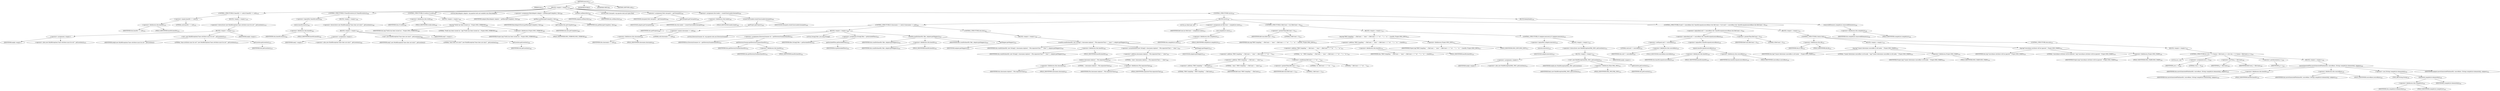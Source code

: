 digraph "execute" {  
"737" [label = <(METHOD,execute)<SUB>477</SUB>> ]
"42" [label = <(PARAM,this)<SUB>477</SUB>> ]
"738" [label = <(BLOCK,&lt;empty&gt;,&lt;empty&gt;)<SUB>477</SUB>> ]
"739" [label = <(CONTROL_STRUCTURE,if (baseDir == null),if (baseDir == null))<SUB>478</SUB>> ]
"740" [label = <(&lt;operator&gt;.equals,baseDir == null)<SUB>478</SUB>> ]
"741" [label = <(&lt;operator&gt;.fieldAccess,this.baseDir)<SUB>478</SUB>> ]
"742" [label = <(IDENTIFIER,this,baseDir == null)<SUB>478</SUB>> ]
"743" [label = <(FIELD_IDENTIFIER,baseDir,baseDir)<SUB>478</SUB>> ]
"744" [label = <(LITERAL,null,baseDir == null)<SUB>478</SUB>> ]
"745" [label = <(BLOCK,&lt;empty&gt;,&lt;empty&gt;)<SUB>478</SUB>> ]
"746" [label = <(&lt;operator&gt;.throw,throw new BuildException(&quot;base attribute must be set!&quot;, getLocation());)<SUB>479</SUB>> ]
"747" [label = <(BLOCK,&lt;empty&gt;,&lt;empty&gt;)<SUB>479</SUB>> ]
"748" [label = <(&lt;operator&gt;.assignment,&lt;empty&gt;)> ]
"749" [label = <(IDENTIFIER,$obj6,&lt;empty&gt;)> ]
"750" [label = <(&lt;operator&gt;.alloc,new BuildException(&quot;base attribute must be set!&quot;, getLocation()))<SUB>479</SUB>> ]
"751" [label = <(&lt;init&gt;,new BuildException(&quot;base attribute must be set!&quot;, getLocation()))<SUB>479</SUB>> ]
"752" [label = <(IDENTIFIER,$obj6,new BuildException(&quot;base attribute must be set!&quot;, getLocation()))> ]
"753" [label = <(LITERAL,&quot;base attribute must be set!&quot;,new BuildException(&quot;base attribute must be set!&quot;, getLocation()))<SUB>479</SUB>> ]
"754" [label = <(getLocation,getLocation())<SUB>479</SUB>> ]
"41" [label = <(IDENTIFIER,this,getLocation())<SUB>479</SUB>> ]
"755" [label = <(IDENTIFIER,$obj6,&lt;empty&gt;)> ]
"756" [label = <(CONTROL_STRUCTURE,if (!baseDir.exists()),if (!baseDir.exists()))<SUB>481</SUB>> ]
"757" [label = <(&lt;operator&gt;.logicalNot,!baseDir.exists())<SUB>481</SUB>> ]
"758" [label = <(exists,baseDir.exists())<SUB>481</SUB>> ]
"759" [label = <(&lt;operator&gt;.fieldAccess,this.baseDir)<SUB>481</SUB>> ]
"760" [label = <(IDENTIFIER,this,baseDir.exists())<SUB>481</SUB>> ]
"761" [label = <(FIELD_IDENTIFIER,baseDir,baseDir)<SUB>481</SUB>> ]
"762" [label = <(BLOCK,&lt;empty&gt;,&lt;empty&gt;)<SUB>481</SUB>> ]
"763" [label = <(&lt;operator&gt;.throw,throw new BuildException(&quot;base does not exist!&quot;, getLocation());)<SUB>482</SUB>> ]
"764" [label = <(BLOCK,&lt;empty&gt;,&lt;empty&gt;)<SUB>482</SUB>> ]
"765" [label = <(&lt;operator&gt;.assignment,&lt;empty&gt;)> ]
"766" [label = <(IDENTIFIER,$obj7,&lt;empty&gt;)> ]
"767" [label = <(&lt;operator&gt;.alloc,new BuildException(&quot;base does not exist!&quot;, getLocation()))<SUB>482</SUB>> ]
"768" [label = <(&lt;init&gt;,new BuildException(&quot;base does not exist!&quot;, getLocation()))<SUB>482</SUB>> ]
"769" [label = <(IDENTIFIER,$obj7,new BuildException(&quot;base does not exist!&quot;, getLocation()))> ]
"770" [label = <(LITERAL,&quot;base does not exist!&quot;,new BuildException(&quot;base does not exist!&quot;, getLocation()))<SUB>482</SUB>> ]
"771" [label = <(getLocation,getLocation())<SUB>482</SUB>> ]
"43" [label = <(IDENTIFIER,this,getLocation())<SUB>482</SUB>> ]
"772" [label = <(IDENTIFIER,$obj7,&lt;empty&gt;)> ]
"773" [label = <(CONTROL_STRUCTURE,if (verify),if (verify))<SUB>485</SUB>> ]
"774" [label = <(&lt;operator&gt;.fieldAccess,this.verify)<SUB>485</SUB>> ]
"775" [label = <(IDENTIFIER,this,if (verify))<SUB>485</SUB>> ]
"776" [label = <(FIELD_IDENTIFIER,verify,verify)<SUB>485</SUB>> ]
"777" [label = <(BLOCK,&lt;empty&gt;,&lt;empty&gt;)<SUB>485</SUB>> ]
"778" [label = <(log,log(&quot;Verify has been turned on.&quot;, Project.MSG_VERBOSE))<SUB>486</SUB>> ]
"44" [label = <(IDENTIFIER,this,log(&quot;Verify has been turned on.&quot;, Project.MSG_VERBOSE))<SUB>486</SUB>> ]
"779" [label = <(LITERAL,&quot;Verify has been turned on.&quot;,log(&quot;Verify has been turned on.&quot;, Project.MSG_VERBOSE))<SUB>486</SUB>> ]
"780" [label = <(&lt;operator&gt;.fieldAccess,Project.MSG_VERBOSE)<SUB>486</SUB>> ]
"781" [label = <(IDENTIFIER,Project,log(&quot;Verify has been turned on.&quot;, Project.MSG_VERBOSE))<SUB>486</SUB>> ]
"782" [label = <(FIELD_IDENTIFIER,MSG_VERBOSE,MSG_VERBOSE)<SUB>486</SUB>> ]
"783" [label = <(LOCAL,RmicAdapter adapter: org.apache.tools.ant.taskdefs.rmic.RmicAdapter)> ]
"784" [label = <(&lt;operator&gt;.assignment,RmicAdapter adapter = getRmic(getCompiler(), this))<SUB>489</SUB>> ]
"785" [label = <(IDENTIFIER,adapter,RmicAdapter adapter = getRmic(getCompiler(), this))<SUB>489</SUB>> ]
"786" [label = <(getRmic,getRmic(getCompiler(), this))<SUB>489</SUB>> ]
"787" [label = <(IDENTIFIER,RmicAdapterFactory,getRmic(getCompiler(), this))<SUB>489</SUB>> ]
"788" [label = <(getCompiler,this.getCompiler())<SUB>489</SUB>> ]
"45" [label = <(IDENTIFIER,this,this.getCompiler())<SUB>489</SUB>> ]
"46" [label = <(IDENTIFIER,this,getRmic(getCompiler(), this))<SUB>489</SUB>> ]
"789" [label = <(setRmic,setRmic(this))<SUB>492</SUB>> ]
"790" [label = <(IDENTIFIER,adapter,setRmic(this))<SUB>492</SUB>> ]
"47" [label = <(IDENTIFIER,this,setRmic(this))<SUB>492</SUB>> ]
"791" [label = <(LOCAL,Path classpath: org.apache.tools.ant.types.Path)> ]
"792" [label = <(&lt;operator&gt;.assignment,Path classpath = getClasspath())<SUB>494</SUB>> ]
"793" [label = <(IDENTIFIER,classpath,Path classpath = getClasspath())<SUB>494</SUB>> ]
"794" [label = <(getClasspath,getClasspath())<SUB>494</SUB>> ]
"795" [label = <(IDENTIFIER,adapter,getClasspath())<SUB>494</SUB>> ]
"796" [label = <(&lt;operator&gt;.assignment,this.loader = createClassLoader(classpath))<SUB>495</SUB>> ]
"797" [label = <(&lt;operator&gt;.fieldAccess,this.loader)<SUB>495</SUB>> ]
"798" [label = <(IDENTIFIER,this,this.loader = createClassLoader(classpath))<SUB>495</SUB>> ]
"799" [label = <(FIELD_IDENTIFIER,loader,loader)<SUB>495</SUB>> ]
"800" [label = <(createClassLoader,createClassLoader(classpath))<SUB>495</SUB>> ]
"801" [label = <(getProject,getProject())<SUB>495</SUB>> ]
"48" [label = <(IDENTIFIER,this,getProject())<SUB>495</SUB>> ]
"802" [label = <(IDENTIFIER,classpath,createClassLoader(classpath))<SUB>495</SUB>> ]
"803" [label = <(CONTROL_STRUCTURE,try,try)<SUB>497</SUB>> ]
"804" [label = <(BLOCK,try,try)<SUB>497</SUB>> ]
"805" [label = <(CONTROL_STRUCTURE,if (classname == null),if (classname == null))<SUB>500</SUB>> ]
"806" [label = <(&lt;operator&gt;.equals,classname == null)<SUB>500</SUB>> ]
"807" [label = <(&lt;operator&gt;.fieldAccess,this.classname)<SUB>500</SUB>> ]
"808" [label = <(IDENTIFIER,this,classname == null)<SUB>500</SUB>> ]
"809" [label = <(FIELD_IDENTIFIER,classname,classname)<SUB>500</SUB>> ]
"810" [label = <(LITERAL,null,classname == null)<SUB>500</SUB>> ]
"811" [label = <(BLOCK,&lt;empty&gt;,&lt;empty&gt;)<SUB>500</SUB>> ]
"812" [label = <(LOCAL,DirectoryScanner ds: org.apache.tools.ant.DirectoryScanner)> ]
"813" [label = <(&lt;operator&gt;.assignment,DirectoryScanner ds = getDirectoryScanner(baseDir))<SUB>501</SUB>> ]
"814" [label = <(IDENTIFIER,ds,DirectoryScanner ds = getDirectoryScanner(baseDir))<SUB>501</SUB>> ]
"815" [label = <(getDirectoryScanner,getDirectoryScanner(baseDir))<SUB>501</SUB>> ]
"49" [label = <(IDENTIFIER,this,getDirectoryScanner(baseDir))<SUB>501</SUB>> ]
"816" [label = <(&lt;operator&gt;.fieldAccess,this.baseDir)<SUB>501</SUB>> ]
"817" [label = <(IDENTIFIER,this,getDirectoryScanner(baseDir))<SUB>501</SUB>> ]
"818" [label = <(FIELD_IDENTIFIER,baseDir,baseDir)<SUB>501</SUB>> ]
"819" [label = <(LOCAL,String[] files: java.lang.String[])> ]
"820" [label = <(&lt;operator&gt;.assignment,String[] files = getIncludedFiles())<SUB>502</SUB>> ]
"821" [label = <(IDENTIFIER,files,String[] files = getIncludedFiles())<SUB>502</SUB>> ]
"822" [label = <(getIncludedFiles,getIncludedFiles())<SUB>502</SUB>> ]
"823" [label = <(IDENTIFIER,ds,getIncludedFiles())<SUB>502</SUB>> ]
"824" [label = <(scanDir,scanDir(baseDir, files, adapter.getMapper()))<SUB>503</SUB>> ]
"50" [label = <(IDENTIFIER,this,scanDir(baseDir, files, adapter.getMapper()))<SUB>503</SUB>> ]
"825" [label = <(&lt;operator&gt;.fieldAccess,this.baseDir)<SUB>503</SUB>> ]
"826" [label = <(IDENTIFIER,this,scanDir(baseDir, files, adapter.getMapper()))<SUB>503</SUB>> ]
"827" [label = <(FIELD_IDENTIFIER,baseDir,baseDir)<SUB>503</SUB>> ]
"828" [label = <(IDENTIFIER,files,scanDir(baseDir, files, adapter.getMapper()))<SUB>503</SUB>> ]
"829" [label = <(getMapper,getMapper())<SUB>503</SUB>> ]
"830" [label = <(IDENTIFIER,adapter,getMapper())<SUB>503</SUB>> ]
"831" [label = <(CONTROL_STRUCTURE,else,else)<SUB>504</SUB>> ]
"832" [label = <(BLOCK,&lt;empty&gt;,&lt;empty&gt;)<SUB>504</SUB>> ]
"833" [label = <(scanDir,scanDir(baseDir, new String[] { classname.replace('.', File.separatorChar) + &quot;.class&quot; }, adapter.getMapper()))<SUB>506</SUB>> ]
"51" [label = <(IDENTIFIER,this,scanDir(baseDir, new String[] { classname.replace('.', File.separatorChar) + &quot;.class&quot; }, adapter.getMapper()))<SUB>506</SUB>> ]
"834" [label = <(&lt;operator&gt;.fieldAccess,this.baseDir)<SUB>506</SUB>> ]
"835" [label = <(IDENTIFIER,this,scanDir(baseDir, new String[] { classname.replace('.', File.separatorChar) + &quot;.class&quot; }, adapter.getMapper()))<SUB>506</SUB>> ]
"836" [label = <(FIELD_IDENTIFIER,baseDir,baseDir)<SUB>506</SUB>> ]
"837" [label = <(&lt;operator&gt;.arrayInitializer,new String[] { classname.replace('.', File.separatorChar) + &quot;.class&quot; })<SUB>507</SUB>> ]
"838" [label = <(&lt;operator&gt;.addition,classname.replace('.', File.separatorChar) + &quot;.class&quot;)<SUB>507</SUB>> ]
"839" [label = <(replace,classname.replace('.', File.separatorChar))<SUB>507</SUB>> ]
"840" [label = <(&lt;operator&gt;.fieldAccess,this.classname)<SUB>507</SUB>> ]
"841" [label = <(IDENTIFIER,this,classname.replace('.', File.separatorChar))<SUB>507</SUB>> ]
"842" [label = <(FIELD_IDENTIFIER,classname,classname)<SUB>507</SUB>> ]
"843" [label = <(LITERAL,'.',classname.replace('.', File.separatorChar))<SUB>507</SUB>> ]
"844" [label = <(&lt;operator&gt;.fieldAccess,File.separatorChar)<SUB>508</SUB>> ]
"845" [label = <(IDENTIFIER,File,classname.replace('.', File.separatorChar))<SUB>508</SUB>> ]
"846" [label = <(FIELD_IDENTIFIER,separatorChar,separatorChar)<SUB>508</SUB>> ]
"847" [label = <(LITERAL,&quot;.class&quot;,classname.replace('.', File.separatorChar) + &quot;.class&quot;)<SUB>509</SUB>> ]
"848" [label = <(getMapper,getMapper())<SUB>510</SUB>> ]
"849" [label = <(IDENTIFIER,adapter,getMapper())<SUB>510</SUB>> ]
"850" [label = <(LOCAL,int fileCount: int)> ]
"851" [label = <(&lt;operator&gt;.assignment,int fileCount = compileList.size())<SUB>513</SUB>> ]
"852" [label = <(IDENTIFIER,fileCount,int fileCount = compileList.size())<SUB>513</SUB>> ]
"853" [label = <(size,compileList.size())<SUB>513</SUB>> ]
"854" [label = <(&lt;operator&gt;.fieldAccess,this.compileList)<SUB>513</SUB>> ]
"855" [label = <(IDENTIFIER,this,compileList.size())<SUB>513</SUB>> ]
"856" [label = <(FIELD_IDENTIFIER,compileList,compileList)<SUB>513</SUB>> ]
"857" [label = <(CONTROL_STRUCTURE,if (fileCount &gt; 0),if (fileCount &gt; 0))<SUB>514</SUB>> ]
"858" [label = <(&lt;operator&gt;.greaterThan,fileCount &gt; 0)<SUB>514</SUB>> ]
"859" [label = <(IDENTIFIER,fileCount,fileCount &gt; 0)<SUB>514</SUB>> ]
"860" [label = <(LITERAL,0,fileCount &gt; 0)<SUB>514</SUB>> ]
"861" [label = <(BLOCK,&lt;empty&gt;,&lt;empty&gt;)<SUB>514</SUB>> ]
"862" [label = <(log,log(&quot;RMI Compiling &quot; + fileCount + &quot; class&quot; + (fileCount &gt; 1 ? &quot;es&quot; : &quot;&quot;) + &quot; to &quot; + baseDir, Project.MSG_INFO))<SUB>515</SUB>> ]
"52" [label = <(IDENTIFIER,this,log(&quot;RMI Compiling &quot; + fileCount + &quot; class&quot; + (fileCount &gt; 1 ? &quot;es&quot; : &quot;&quot;) + &quot; to &quot; + baseDir, Project.MSG_INFO))<SUB>515</SUB>> ]
"863" [label = <(&lt;operator&gt;.addition,&quot;RMI Compiling &quot; + fileCount + &quot; class&quot; + (fileCount &gt; 1 ? &quot;es&quot; : &quot;&quot;) + &quot; to &quot; + baseDir)<SUB>515</SUB>> ]
"864" [label = <(&lt;operator&gt;.addition,&quot;RMI Compiling &quot; + fileCount + &quot; class&quot; + (fileCount &gt; 1 ? &quot;es&quot; : &quot;&quot;) + &quot; to &quot;)<SUB>515</SUB>> ]
"865" [label = <(&lt;operator&gt;.addition,&quot;RMI Compiling &quot; + fileCount + &quot; class&quot; + (fileCount &gt; 1 ? &quot;es&quot; : &quot;&quot;))<SUB>515</SUB>> ]
"866" [label = <(&lt;operator&gt;.addition,&quot;RMI Compiling &quot; + fileCount + &quot; class&quot;)<SUB>515</SUB>> ]
"867" [label = <(&lt;operator&gt;.addition,&quot;RMI Compiling &quot; + fileCount)<SUB>515</SUB>> ]
"868" [label = <(LITERAL,&quot;RMI Compiling &quot;,&quot;RMI Compiling &quot; + fileCount)<SUB>515</SUB>> ]
"869" [label = <(IDENTIFIER,fileCount,&quot;RMI Compiling &quot; + fileCount)<SUB>515</SUB>> ]
"870" [label = <(LITERAL,&quot; class&quot;,&quot;RMI Compiling &quot; + fileCount + &quot; class&quot;)<SUB>516</SUB>> ]
"871" [label = <(&lt;operator&gt;.conditional,fileCount &gt; 1 ? &quot;es&quot; : &quot;&quot;)<SUB>516</SUB>> ]
"872" [label = <(&lt;operator&gt;.greaterThan,fileCount &gt; 1)<SUB>516</SUB>> ]
"873" [label = <(IDENTIFIER,fileCount,fileCount &gt; 1)<SUB>516</SUB>> ]
"874" [label = <(LITERAL,1,fileCount &gt; 1)<SUB>516</SUB>> ]
"875" [label = <(LITERAL,&quot;es&quot;,fileCount &gt; 1 ? &quot;es&quot; : &quot;&quot;)<SUB>516</SUB>> ]
"876" [label = <(LITERAL,&quot;&quot;,fileCount &gt; 1 ? &quot;es&quot; : &quot;&quot;)<SUB>516</SUB>> ]
"877" [label = <(LITERAL,&quot; to &quot;,&quot;RMI Compiling &quot; + fileCount + &quot; class&quot; + (fileCount &gt; 1 ? &quot;es&quot; : &quot;&quot;) + &quot; to &quot;)<SUB>516</SUB>> ]
"878" [label = <(&lt;operator&gt;.fieldAccess,this.baseDir)<SUB>516</SUB>> ]
"879" [label = <(IDENTIFIER,this,&quot;RMI Compiling &quot; + fileCount + &quot; class&quot; + (fileCount &gt; 1 ? &quot;es&quot; : &quot;&quot;) + &quot; to &quot; + baseDir)<SUB>516</SUB>> ]
"880" [label = <(FIELD_IDENTIFIER,baseDir,baseDir)<SUB>516</SUB>> ]
"881" [label = <(&lt;operator&gt;.fieldAccess,Project.MSG_INFO)<SUB>517</SUB>> ]
"882" [label = <(IDENTIFIER,Project,log(&quot;RMI Compiling &quot; + fileCount + &quot; class&quot; + (fileCount &gt; 1 ? &quot;es&quot; : &quot;&quot;) + &quot; to &quot; + baseDir, Project.MSG_INFO))<SUB>517</SUB>> ]
"883" [label = <(FIELD_IDENTIFIER,MSG_INFO,MSG_INFO)<SUB>517</SUB>> ]
"884" [label = <(CONTROL_STRUCTURE,if (!adapter.execute()),if (!adapter.execute()))<SUB>520</SUB>> ]
"885" [label = <(&lt;operator&gt;.logicalNot,!adapter.execute())<SUB>520</SUB>> ]
"886" [label = <(execute,execute())<SUB>520</SUB>> ]
"887" [label = <(IDENTIFIER,adapter,execute())<SUB>520</SUB>> ]
"888" [label = <(BLOCK,&lt;empty&gt;,&lt;empty&gt;)<SUB>520</SUB>> ]
"889" [label = <(&lt;operator&gt;.throw,throw new BuildException(FAIL_MSG, getLocation());)<SUB>521</SUB>> ]
"890" [label = <(BLOCK,&lt;empty&gt;,&lt;empty&gt;)<SUB>521</SUB>> ]
"891" [label = <(&lt;operator&gt;.assignment,&lt;empty&gt;)> ]
"892" [label = <(IDENTIFIER,$obj8,&lt;empty&gt;)> ]
"893" [label = <(&lt;operator&gt;.alloc,new BuildException(FAIL_MSG, getLocation()))<SUB>521</SUB>> ]
"894" [label = <(&lt;init&gt;,new BuildException(FAIL_MSG, getLocation()))<SUB>521</SUB>> ]
"895" [label = <(IDENTIFIER,$obj8,new BuildException(FAIL_MSG, getLocation()))> ]
"896" [label = <(&lt;operator&gt;.fieldAccess,Rmic.FAIL_MSG)<SUB>521</SUB>> ]
"897" [label = <(IDENTIFIER,Rmic,new BuildException(FAIL_MSG, getLocation()))<SUB>521</SUB>> ]
"898" [label = <(FIELD_IDENTIFIER,FAIL_MSG,FAIL_MSG)<SUB>521</SUB>> ]
"899" [label = <(getLocation,getLocation())<SUB>521</SUB>> ]
"53" [label = <(IDENTIFIER,this,getLocation())<SUB>521</SUB>> ]
"900" [label = <(IDENTIFIER,$obj8,&lt;empty&gt;)> ]
"901" [label = <(CONTROL_STRUCTURE,if (null != sourceBase &amp;&amp; !baseDir.equals(sourceBase) &amp;&amp; fileCount &gt; 0),if (null != sourceBase &amp;&amp; !baseDir.equals(sourceBase) &amp;&amp; fileCount &gt; 0))<SUB>530</SUB>> ]
"902" [label = <(&lt;operator&gt;.logicalAnd,null != sourceBase &amp;&amp; !baseDir.equals(sourceBase) &amp;&amp; fileCount &gt; 0)<SUB>530</SUB>> ]
"903" [label = <(&lt;operator&gt;.logicalAnd,null != sourceBase &amp;&amp; !baseDir.equals(sourceBase))<SUB>530</SUB>> ]
"904" [label = <(&lt;operator&gt;.notEquals,null != sourceBase)<SUB>530</SUB>> ]
"905" [label = <(LITERAL,null,null != sourceBase)<SUB>530</SUB>> ]
"906" [label = <(&lt;operator&gt;.fieldAccess,this.sourceBase)<SUB>530</SUB>> ]
"907" [label = <(IDENTIFIER,this,null != sourceBase)<SUB>530</SUB>> ]
"908" [label = <(FIELD_IDENTIFIER,sourceBase,sourceBase)<SUB>530</SUB>> ]
"909" [label = <(&lt;operator&gt;.logicalNot,!baseDir.equals(sourceBase))<SUB>530</SUB>> ]
"910" [label = <(equals,baseDir.equals(sourceBase))<SUB>530</SUB>> ]
"911" [label = <(&lt;operator&gt;.fieldAccess,this.baseDir)<SUB>530</SUB>> ]
"912" [label = <(IDENTIFIER,this,baseDir.equals(sourceBase))<SUB>530</SUB>> ]
"913" [label = <(FIELD_IDENTIFIER,baseDir,baseDir)<SUB>530</SUB>> ]
"914" [label = <(&lt;operator&gt;.fieldAccess,this.sourceBase)<SUB>530</SUB>> ]
"915" [label = <(IDENTIFIER,this,baseDir.equals(sourceBase))<SUB>530</SUB>> ]
"916" [label = <(FIELD_IDENTIFIER,sourceBase,sourceBase)<SUB>530</SUB>> ]
"917" [label = <(&lt;operator&gt;.greaterThan,fileCount &gt; 0)<SUB>531</SUB>> ]
"918" [label = <(IDENTIFIER,fileCount,fileCount &gt; 0)<SUB>531</SUB>> ]
"919" [label = <(LITERAL,0,fileCount &gt; 0)<SUB>531</SUB>> ]
"920" [label = <(BLOCK,&lt;empty&gt;,&lt;empty&gt;)<SUB>531</SUB>> ]
"921" [label = <(CONTROL_STRUCTURE,if (idl),if (idl))<SUB>532</SUB>> ]
"922" [label = <(&lt;operator&gt;.fieldAccess,this.idl)<SUB>532</SUB>> ]
"923" [label = <(IDENTIFIER,this,if (idl))<SUB>532</SUB>> ]
"924" [label = <(FIELD_IDENTIFIER,idl,idl)<SUB>532</SUB>> ]
"925" [label = <(BLOCK,&lt;empty&gt;,&lt;empty&gt;)<SUB>532</SUB>> ]
"926" [label = <(log,log(&quot;Cannot determine sourcefiles in idl mode, &quot;, Project.MSG_WARN))<SUB>533</SUB>> ]
"54" [label = <(IDENTIFIER,this,log(&quot;Cannot determine sourcefiles in idl mode, &quot;, Project.MSG_WARN))<SUB>533</SUB>> ]
"927" [label = <(LITERAL,&quot;Cannot determine sourcefiles in idl mode, &quot;,log(&quot;Cannot determine sourcefiles in idl mode, &quot;, Project.MSG_WARN))<SUB>533</SUB>> ]
"928" [label = <(&lt;operator&gt;.fieldAccess,Project.MSG_WARN)<SUB>534</SUB>> ]
"929" [label = <(IDENTIFIER,Project,log(&quot;Cannot determine sourcefiles in idl mode, &quot;, Project.MSG_WARN))<SUB>534</SUB>> ]
"930" [label = <(FIELD_IDENTIFIER,MSG_WARN,MSG_WARN)<SUB>534</SUB>> ]
"931" [label = <(log,log(&quot;sourcebase attribute will be ignored.&quot;, Project.MSG_WARN))<SUB>535</SUB>> ]
"55" [label = <(IDENTIFIER,this,log(&quot;sourcebase attribute will be ignored.&quot;, Project.MSG_WARN))<SUB>535</SUB>> ]
"932" [label = <(LITERAL,&quot;sourcebase attribute will be ignored.&quot;,log(&quot;sourcebase attribute will be ignored.&quot;, Project.MSG_WARN))<SUB>535</SUB>> ]
"933" [label = <(&lt;operator&gt;.fieldAccess,Project.MSG_WARN)<SUB>536</SUB>> ]
"934" [label = <(IDENTIFIER,Project,log(&quot;sourcebase attribute will be ignored.&quot;, Project.MSG_WARN))<SUB>536</SUB>> ]
"935" [label = <(FIELD_IDENTIFIER,MSG_WARN,MSG_WARN)<SUB>536</SUB>> ]
"936" [label = <(CONTROL_STRUCTURE,else,else)<SUB>537</SUB>> ]
"937" [label = <(BLOCK,&lt;empty&gt;,&lt;empty&gt;)<SUB>537</SUB>> ]
"938" [label = <(CONTROL_STRUCTURE,for (int j = 0; Some(j &lt; fileCount); j++),for (int j = 0; Some(j &lt; fileCount); j++))<SUB>538</SUB>> ]
"939" [label = <(LOCAL,int j: int)> ]
"940" [label = <(&lt;operator&gt;.assignment,int j = 0)<SUB>538</SUB>> ]
"941" [label = <(IDENTIFIER,j,int j = 0)<SUB>538</SUB>> ]
"942" [label = <(LITERAL,0,int j = 0)<SUB>538</SUB>> ]
"943" [label = <(&lt;operator&gt;.lessThan,j &lt; fileCount)<SUB>538</SUB>> ]
"944" [label = <(IDENTIFIER,j,j &lt; fileCount)<SUB>538</SUB>> ]
"945" [label = <(IDENTIFIER,fileCount,j &lt; fileCount)<SUB>538</SUB>> ]
"946" [label = <(&lt;operator&gt;.postIncrement,j++)<SUB>538</SUB>> ]
"947" [label = <(IDENTIFIER,j,j++)<SUB>538</SUB>> ]
"948" [label = <(BLOCK,&lt;empty&gt;,&lt;empty&gt;)<SUB>538</SUB>> ]
"949" [label = <(moveGeneratedFile,moveGeneratedFile(baseDir, sourceBase, (String) compileList.elementAt(j), adapter))<SUB>539</SUB>> ]
"56" [label = <(IDENTIFIER,this,moveGeneratedFile(baseDir, sourceBase, (String) compileList.elementAt(j), adapter))<SUB>539</SUB>> ]
"950" [label = <(&lt;operator&gt;.fieldAccess,this.baseDir)<SUB>539</SUB>> ]
"951" [label = <(IDENTIFIER,this,moveGeneratedFile(baseDir, sourceBase, (String) compileList.elementAt(j), adapter))<SUB>539</SUB>> ]
"952" [label = <(FIELD_IDENTIFIER,baseDir,baseDir)<SUB>539</SUB>> ]
"953" [label = <(&lt;operator&gt;.fieldAccess,this.sourceBase)<SUB>539</SUB>> ]
"954" [label = <(IDENTIFIER,this,moveGeneratedFile(baseDir, sourceBase, (String) compileList.elementAt(j), adapter))<SUB>539</SUB>> ]
"955" [label = <(FIELD_IDENTIFIER,sourceBase,sourceBase)<SUB>539</SUB>> ]
"956" [label = <(&lt;operator&gt;.cast,(String) compileList.elementAt(j))<SUB>540</SUB>> ]
"957" [label = <(TYPE_REF,String,String)<SUB>540</SUB>> ]
"958" [label = <(elementAt,compileList.elementAt(j))<SUB>540</SUB>> ]
"959" [label = <(&lt;operator&gt;.fieldAccess,this.compileList)<SUB>540</SUB>> ]
"960" [label = <(IDENTIFIER,this,compileList.elementAt(j))<SUB>540</SUB>> ]
"961" [label = <(FIELD_IDENTIFIER,compileList,compileList)<SUB>540</SUB>> ]
"962" [label = <(IDENTIFIER,j,compileList.elementAt(j))<SUB>540</SUB>> ]
"963" [label = <(IDENTIFIER,adapter,moveGeneratedFile(baseDir, sourceBase, (String) compileList.elementAt(j), adapter))<SUB>541</SUB>> ]
"964" [label = <(BLOCK,finally,finally)<SUB>545</SUB>> ]
"965" [label = <(removeAllElements,compileList.removeAllElements())<SUB>546</SUB>> ]
"966" [label = <(&lt;operator&gt;.fieldAccess,this.compileList)<SUB>546</SUB>> ]
"967" [label = <(IDENTIFIER,this,compileList.removeAllElements())<SUB>546</SUB>> ]
"968" [label = <(FIELD_IDENTIFIER,compileList,compileList)<SUB>546</SUB>> ]
"969" [label = <(MODIFIER,PUBLIC)> ]
"970" [label = <(MODIFIER,VIRTUAL)> ]
"971" [label = <(METHOD_RETURN,void)<SUB>477</SUB>> ]
  "737" -> "42" 
  "737" -> "738" 
  "737" -> "969" 
  "737" -> "970" 
  "737" -> "971" 
  "738" -> "739" 
  "738" -> "756" 
  "738" -> "773" 
  "738" -> "783" 
  "738" -> "784" 
  "738" -> "789" 
  "738" -> "791" 
  "738" -> "792" 
  "738" -> "796" 
  "738" -> "803" 
  "739" -> "740" 
  "739" -> "745" 
  "740" -> "741" 
  "740" -> "744" 
  "741" -> "742" 
  "741" -> "743" 
  "745" -> "746" 
  "746" -> "747" 
  "747" -> "748" 
  "747" -> "751" 
  "747" -> "755" 
  "748" -> "749" 
  "748" -> "750" 
  "751" -> "752" 
  "751" -> "753" 
  "751" -> "754" 
  "754" -> "41" 
  "756" -> "757" 
  "756" -> "762" 
  "757" -> "758" 
  "758" -> "759" 
  "759" -> "760" 
  "759" -> "761" 
  "762" -> "763" 
  "763" -> "764" 
  "764" -> "765" 
  "764" -> "768" 
  "764" -> "772" 
  "765" -> "766" 
  "765" -> "767" 
  "768" -> "769" 
  "768" -> "770" 
  "768" -> "771" 
  "771" -> "43" 
  "773" -> "774" 
  "773" -> "777" 
  "774" -> "775" 
  "774" -> "776" 
  "777" -> "778" 
  "778" -> "44" 
  "778" -> "779" 
  "778" -> "780" 
  "780" -> "781" 
  "780" -> "782" 
  "784" -> "785" 
  "784" -> "786" 
  "786" -> "787" 
  "786" -> "788" 
  "786" -> "46" 
  "788" -> "45" 
  "789" -> "790" 
  "789" -> "47" 
  "792" -> "793" 
  "792" -> "794" 
  "794" -> "795" 
  "796" -> "797" 
  "796" -> "800" 
  "797" -> "798" 
  "797" -> "799" 
  "800" -> "801" 
  "800" -> "802" 
  "801" -> "48" 
  "803" -> "804" 
  "803" -> "964" 
  "804" -> "805" 
  "804" -> "850" 
  "804" -> "851" 
  "804" -> "857" 
  "804" -> "901" 
  "805" -> "806" 
  "805" -> "811" 
  "805" -> "831" 
  "806" -> "807" 
  "806" -> "810" 
  "807" -> "808" 
  "807" -> "809" 
  "811" -> "812" 
  "811" -> "813" 
  "811" -> "819" 
  "811" -> "820" 
  "811" -> "824" 
  "813" -> "814" 
  "813" -> "815" 
  "815" -> "49" 
  "815" -> "816" 
  "816" -> "817" 
  "816" -> "818" 
  "820" -> "821" 
  "820" -> "822" 
  "822" -> "823" 
  "824" -> "50" 
  "824" -> "825" 
  "824" -> "828" 
  "824" -> "829" 
  "825" -> "826" 
  "825" -> "827" 
  "829" -> "830" 
  "831" -> "832" 
  "832" -> "833" 
  "833" -> "51" 
  "833" -> "834" 
  "833" -> "837" 
  "833" -> "848" 
  "834" -> "835" 
  "834" -> "836" 
  "837" -> "838" 
  "838" -> "839" 
  "838" -> "847" 
  "839" -> "840" 
  "839" -> "843" 
  "839" -> "844" 
  "840" -> "841" 
  "840" -> "842" 
  "844" -> "845" 
  "844" -> "846" 
  "848" -> "849" 
  "851" -> "852" 
  "851" -> "853" 
  "853" -> "854" 
  "854" -> "855" 
  "854" -> "856" 
  "857" -> "858" 
  "857" -> "861" 
  "858" -> "859" 
  "858" -> "860" 
  "861" -> "862" 
  "861" -> "884" 
  "862" -> "52" 
  "862" -> "863" 
  "862" -> "881" 
  "863" -> "864" 
  "863" -> "878" 
  "864" -> "865" 
  "864" -> "877" 
  "865" -> "866" 
  "865" -> "871" 
  "866" -> "867" 
  "866" -> "870" 
  "867" -> "868" 
  "867" -> "869" 
  "871" -> "872" 
  "871" -> "875" 
  "871" -> "876" 
  "872" -> "873" 
  "872" -> "874" 
  "878" -> "879" 
  "878" -> "880" 
  "881" -> "882" 
  "881" -> "883" 
  "884" -> "885" 
  "884" -> "888" 
  "885" -> "886" 
  "886" -> "887" 
  "888" -> "889" 
  "889" -> "890" 
  "890" -> "891" 
  "890" -> "894" 
  "890" -> "900" 
  "891" -> "892" 
  "891" -> "893" 
  "894" -> "895" 
  "894" -> "896" 
  "894" -> "899" 
  "896" -> "897" 
  "896" -> "898" 
  "899" -> "53" 
  "901" -> "902" 
  "901" -> "920" 
  "902" -> "903" 
  "902" -> "917" 
  "903" -> "904" 
  "903" -> "909" 
  "904" -> "905" 
  "904" -> "906" 
  "906" -> "907" 
  "906" -> "908" 
  "909" -> "910" 
  "910" -> "911" 
  "910" -> "914" 
  "911" -> "912" 
  "911" -> "913" 
  "914" -> "915" 
  "914" -> "916" 
  "917" -> "918" 
  "917" -> "919" 
  "920" -> "921" 
  "921" -> "922" 
  "921" -> "925" 
  "921" -> "936" 
  "922" -> "923" 
  "922" -> "924" 
  "925" -> "926" 
  "925" -> "931" 
  "926" -> "54" 
  "926" -> "927" 
  "926" -> "928" 
  "928" -> "929" 
  "928" -> "930" 
  "931" -> "55" 
  "931" -> "932" 
  "931" -> "933" 
  "933" -> "934" 
  "933" -> "935" 
  "936" -> "937" 
  "937" -> "938" 
  "938" -> "939" 
  "938" -> "940" 
  "938" -> "943" 
  "938" -> "946" 
  "938" -> "948" 
  "940" -> "941" 
  "940" -> "942" 
  "943" -> "944" 
  "943" -> "945" 
  "946" -> "947" 
  "948" -> "949" 
  "949" -> "56" 
  "949" -> "950" 
  "949" -> "953" 
  "949" -> "956" 
  "949" -> "963" 
  "950" -> "951" 
  "950" -> "952" 
  "953" -> "954" 
  "953" -> "955" 
  "956" -> "957" 
  "956" -> "958" 
  "958" -> "959" 
  "958" -> "962" 
  "959" -> "960" 
  "959" -> "961" 
  "964" -> "965" 
  "965" -> "966" 
  "966" -> "967" 
  "966" -> "968" 
}

